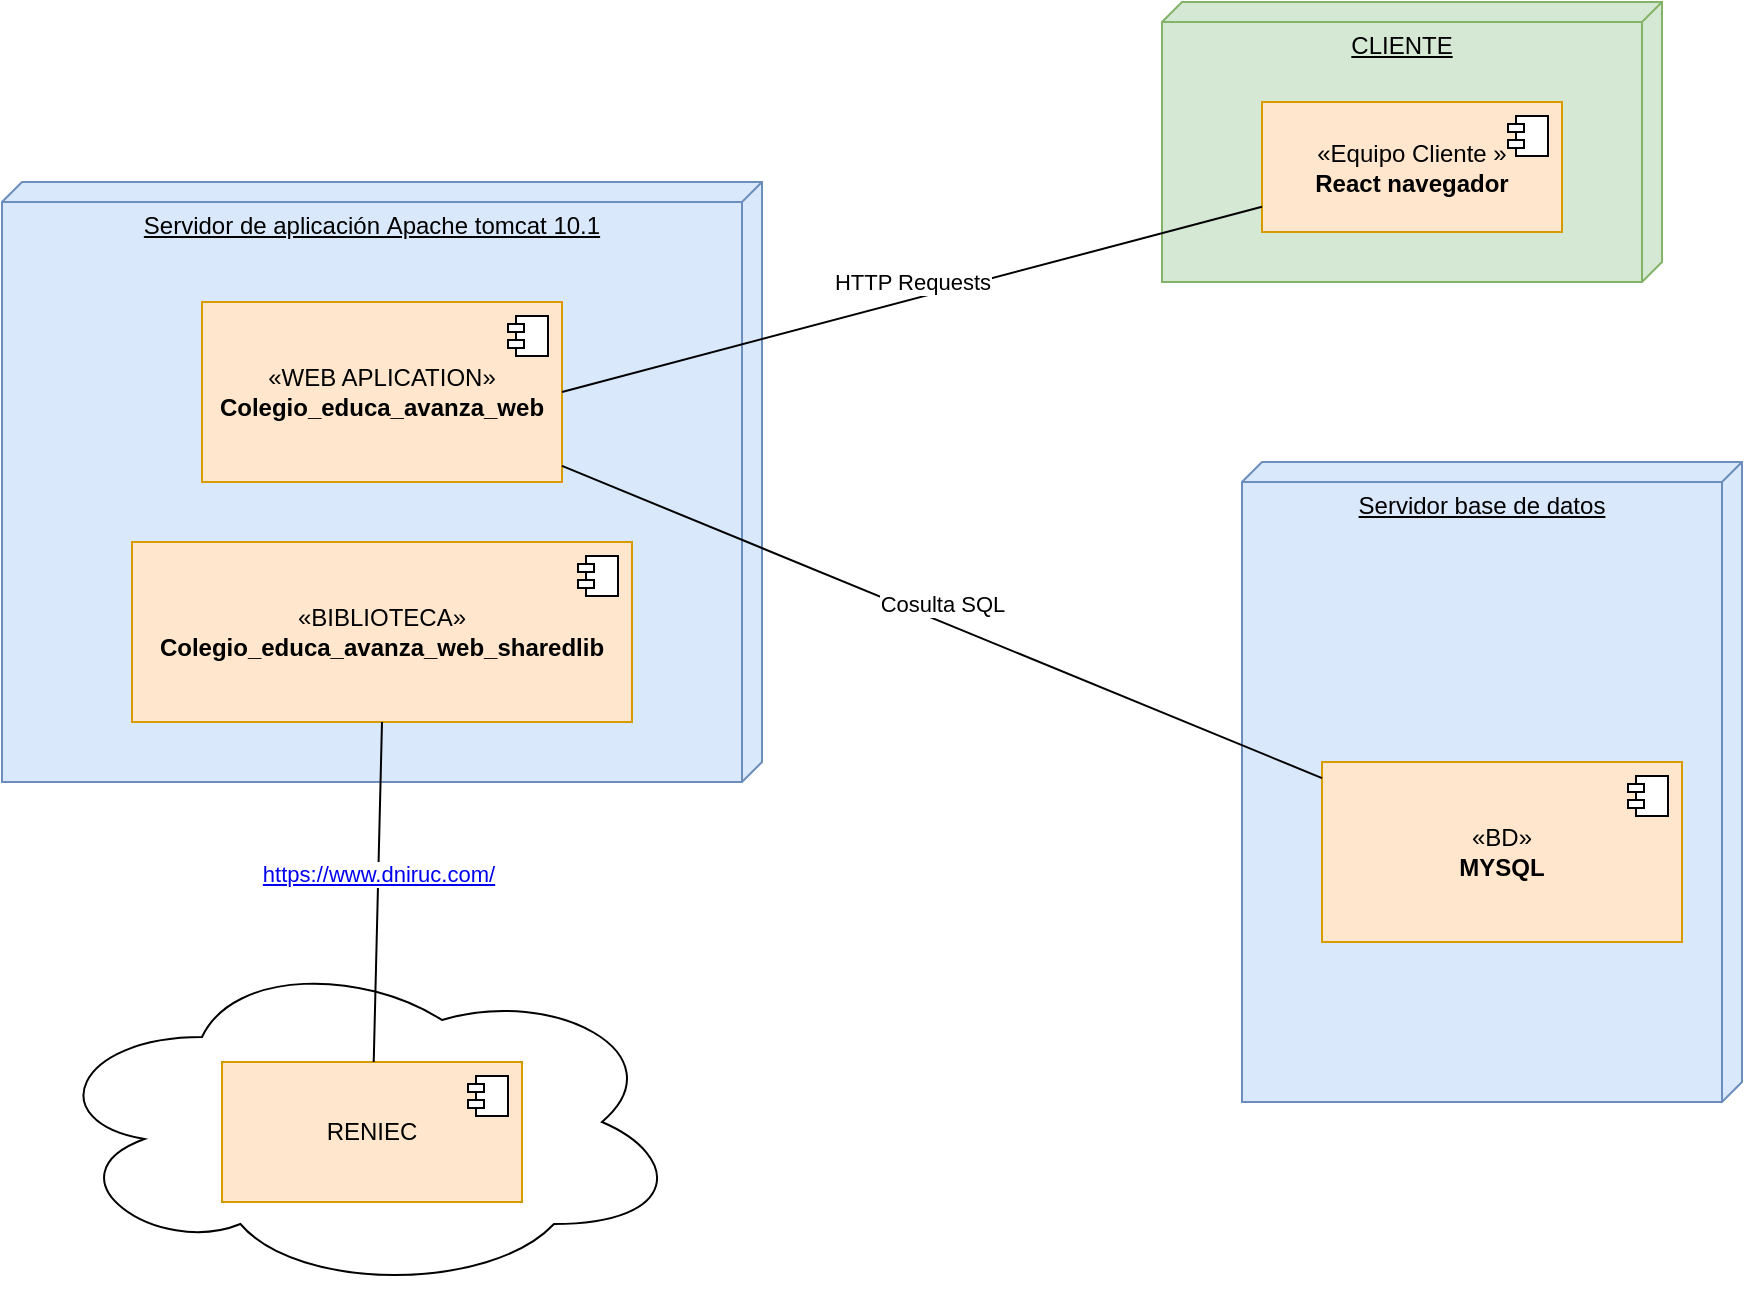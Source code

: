 <mxfile version="25.0.3">
  <diagram name="Página-1" id="7mw2W12VjWxAlupmWgqX">
    <mxGraphModel dx="2261" dy="1955" grid="1" gridSize="10" guides="1" tooltips="1" connect="1" arrows="1" fold="1" page="1" pageScale="1" pageWidth="827" pageHeight="1169" math="0" shadow="0">
      <root>
        <mxCell id="0" />
        <mxCell id="1" parent="0" />
        <mxCell id="FcSu75oibOvc5KmAQSFp-1" value="Servidor base de datos" style="verticalAlign=top;align=center;spacingTop=8;spacingLeft=2;spacingRight=12;shape=cube;size=10;direction=south;fontStyle=4;html=1;whiteSpace=wrap;fillColor=#dae8fc;strokeColor=#6c8ebf;" parent="1" vertex="1">
          <mxGeometry x="440" y="170" width="250" height="320" as="geometry" />
        </mxCell>
        <mxCell id="FcSu75oibOvc5KmAQSFp-2" value="«BD»&lt;br&gt;&lt;b&gt;MYSQL&lt;/b&gt;" style="html=1;dropTarget=0;whiteSpace=wrap;fillColor=#ffe6cc;strokeColor=#d79b00;" parent="1" vertex="1">
          <mxGeometry x="480" y="320" width="180" height="90" as="geometry" />
        </mxCell>
        <mxCell id="FcSu75oibOvc5KmAQSFp-3" value="" style="shape=module;jettyWidth=8;jettyHeight=4;" parent="FcSu75oibOvc5KmAQSFp-2" vertex="1">
          <mxGeometry x="1" width="20" height="20" relative="1" as="geometry">
            <mxPoint x="-27" y="7" as="offset" />
          </mxGeometry>
        </mxCell>
        <mxCell id="FcSu75oibOvc5KmAQSFp-4" value="Servidor de aplicación&amp;nbsp;Apache tomcat 10.1" style="verticalAlign=top;align=center;spacingTop=8;spacingLeft=2;spacingRight=12;shape=cube;size=10;direction=south;fontStyle=4;html=1;whiteSpace=wrap;fillColor=#dae8fc;strokeColor=#6c8ebf;" parent="1" vertex="1">
          <mxGeometry x="-180" y="30" width="380" height="300" as="geometry" />
        </mxCell>
        <mxCell id="FcSu75oibOvc5KmAQSFp-5" value="«WEB APLICATION»&lt;br&gt;&lt;b&gt;Colegio_educa_avanza_web&lt;/b&gt;" style="html=1;dropTarget=0;whiteSpace=wrap;fillColor=#ffe6cc;strokeColor=#d79b00;" parent="1" vertex="1">
          <mxGeometry x="-80" y="90" width="180" height="90" as="geometry" />
        </mxCell>
        <mxCell id="FcSu75oibOvc5KmAQSFp-6" value="" style="shape=module;jettyWidth=8;jettyHeight=4;" parent="FcSu75oibOvc5KmAQSFp-5" vertex="1">
          <mxGeometry x="1" width="20" height="20" relative="1" as="geometry">
            <mxPoint x="-27" y="7" as="offset" />
          </mxGeometry>
        </mxCell>
        <mxCell id="FcSu75oibOvc5KmAQSFp-7" value="Cosulta SQL" style="html=1;verticalAlign=bottom;endArrow=none;curved=0;rounded=0;endFill=0;" parent="1" source="FcSu75oibOvc5KmAQSFp-5" target="FcSu75oibOvc5KmAQSFp-2" edge="1">
          <mxGeometry width="80" relative="1" as="geometry">
            <mxPoint x="370" y="100" as="sourcePoint" />
            <mxPoint x="450" y="100" as="targetPoint" />
          </mxGeometry>
        </mxCell>
        <mxCell id="FcSu75oibOvc5KmAQSFp-9" value="CLIENTE" style="verticalAlign=top;align=center;spacingTop=8;spacingLeft=2;spacingRight=12;shape=cube;size=10;direction=south;fontStyle=4;html=1;whiteSpace=wrap;fillColor=#d5e8d4;strokeColor=#82b366;" parent="1" vertex="1">
          <mxGeometry x="400" y="-60" width="250" height="140" as="geometry" />
        </mxCell>
        <mxCell id="FcSu75oibOvc5KmAQSFp-12" value="«Equipo Cliente »&lt;br&gt;&lt;b&gt;React navegador&lt;/b&gt;" style="html=1;dropTarget=0;whiteSpace=wrap;fillColor=#ffe6cc;strokeColor=#d79b00;" parent="1" vertex="1">
          <mxGeometry x="450" y="-10" width="150" height="65" as="geometry" />
        </mxCell>
        <mxCell id="FcSu75oibOvc5KmAQSFp-13" value="" style="shape=module;jettyWidth=8;jettyHeight=4;" parent="FcSu75oibOvc5KmAQSFp-12" vertex="1">
          <mxGeometry x="1" width="20" height="20" relative="1" as="geometry">
            <mxPoint x="-27" y="7" as="offset" />
          </mxGeometry>
        </mxCell>
        <mxCell id="FcSu75oibOvc5KmAQSFp-14" value="HTTP Requests" style="html=1;verticalAlign=bottom;endArrow=none;curved=0;rounded=0;exitX=1;exitY=0.5;exitDx=0;exitDy=0;endFill=0;" parent="1" source="FcSu75oibOvc5KmAQSFp-5" target="FcSu75oibOvc5KmAQSFp-12" edge="1">
          <mxGeometry width="80" relative="1" as="geometry">
            <mxPoint x="110" y="182" as="sourcePoint" />
            <mxPoint x="490" y="338" as="targetPoint" />
          </mxGeometry>
        </mxCell>
        <mxCell id="FcSu75oibOvc5KmAQSFp-15" value="«BIBLIOTECA»&lt;br&gt;&lt;b&gt;Colegio_educa_avanza_web_sharedlib&lt;/b&gt;" style="html=1;dropTarget=0;whiteSpace=wrap;fillColor=#ffe6cc;strokeColor=#d79b00;" parent="1" vertex="1">
          <mxGeometry x="-115" y="210" width="250" height="90" as="geometry" />
        </mxCell>
        <mxCell id="FcSu75oibOvc5KmAQSFp-16" value="" style="shape=module;jettyWidth=8;jettyHeight=4;" parent="FcSu75oibOvc5KmAQSFp-15" vertex="1">
          <mxGeometry x="1" width="20" height="20" relative="1" as="geometry">
            <mxPoint x="-27" y="7" as="offset" />
          </mxGeometry>
        </mxCell>
        <mxCell id="FcSu75oibOvc5KmAQSFp-18" value="" style="ellipse;shape=cloud;whiteSpace=wrap;html=1;align=center;" parent="1" vertex="1">
          <mxGeometry x="-160" y="415" width="320" height="170" as="geometry" />
        </mxCell>
        <mxCell id="FcSu75oibOvc5KmAQSFp-19" value="RENIEC" style="html=1;dropTarget=0;whiteSpace=wrap;fillColor=#ffe6cc;strokeColor=#d79b00;" parent="1" vertex="1">
          <mxGeometry x="-70" y="470" width="150" height="70" as="geometry" />
        </mxCell>
        <mxCell id="FcSu75oibOvc5KmAQSFp-20" value="" style="shape=module;jettyWidth=8;jettyHeight=4;" parent="FcSu75oibOvc5KmAQSFp-19" vertex="1">
          <mxGeometry x="1" width="20" height="20" relative="1" as="geometry">
            <mxPoint x="-27" y="7" as="offset" />
          </mxGeometry>
        </mxCell>
        <mxCell id="FcSu75oibOvc5KmAQSFp-21" value="&lt;a href=&quot;https://www.dniruc.com/&quot; target=&quot;_new&quot; rel=&quot;noopener&quot;&gt;https://www.dniruc.com/&lt;/a&gt;" style="html=1;verticalAlign=bottom;endArrow=none;curved=0;rounded=0;endFill=0;exitX=0.5;exitY=1;exitDx=0;exitDy=0;" parent="1" source="FcSu75oibOvc5KmAQSFp-15" target="FcSu75oibOvc5KmAQSFp-19" edge="1">
          <mxGeometry x="-0.0" width="80" relative="1" as="geometry">
            <mxPoint x="110" y="182" as="sourcePoint" />
            <mxPoint x="490" y="338" as="targetPoint" />
            <mxPoint as="offset" />
          </mxGeometry>
        </mxCell>
      </root>
    </mxGraphModel>
  </diagram>
</mxfile>
